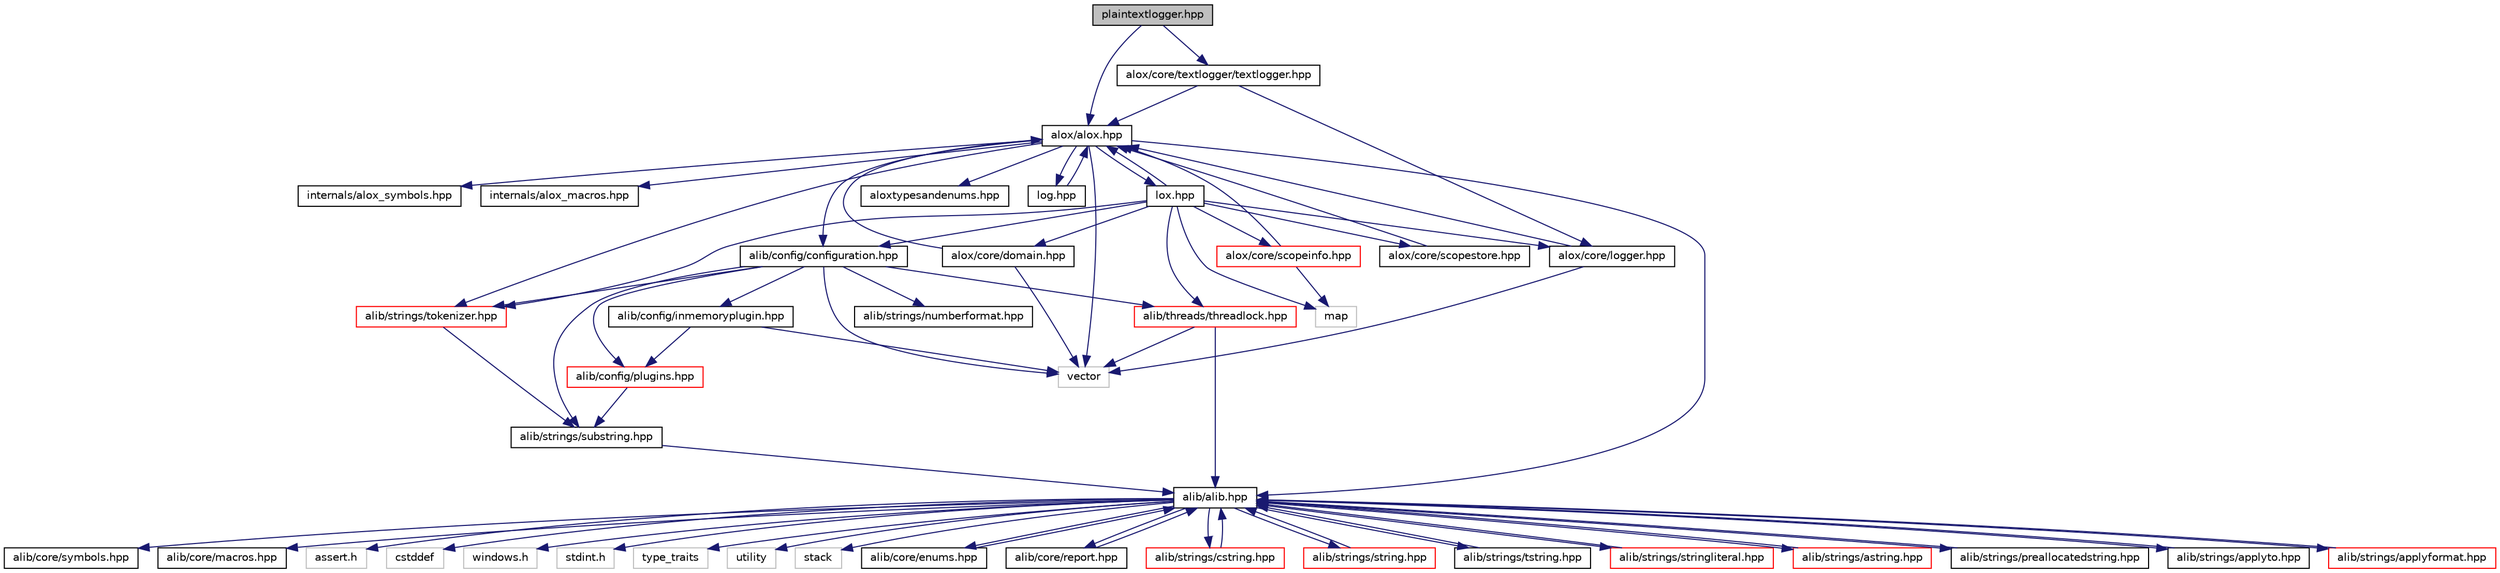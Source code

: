 digraph "plaintextlogger.hpp"
{
  edge [fontname="Helvetica",fontsize="10",labelfontname="Helvetica",labelfontsize="10"];
  node [fontname="Helvetica",fontsize="10",shape=record];
  Node1 [label="plaintextlogger.hpp",height=0.2,width=0.4,color="black", fillcolor="grey75", style="filled", fontcolor="black"];
  Node1 -> Node2 [color="midnightblue",fontsize="10",style="solid",fontname="Helvetica"];
  Node1 -> Node41 [color="midnightblue",fontsize="10",style="solid",fontname="Helvetica"];
  Node2 -> Node3 [color="midnightblue",fontsize="10",style="solid",fontname="Helvetica"];
  Node2 -> Node23 [color="midnightblue",fontsize="10",style="solid",fontname="Helvetica"];
  Node2 -> Node24 [color="midnightblue",fontsize="10",style="solid",fontname="Helvetica"];
  Node2 -> Node25 [color="midnightblue",fontsize="10",style="solid",fontname="Helvetica"];
  Node2 -> Node26 [color="midnightblue",fontsize="10",style="solid",fontname="Helvetica"];
  Node2 -> Node32 [color="midnightblue",fontsize="10",style="solid",fontname="Helvetica"];
  Node2 -> Node33 [color="midnightblue",fontsize="10",style="solid",fontname="Helvetica"];
  Node2 -> Node34 [color="midnightblue",fontsize="10",style="solid",fontname="Helvetica"];
  Node2 -> Node35 [color="midnightblue",fontsize="10",style="solid",fontname="Helvetica"];
  Node3 -> Node4 [color="midnightblue",fontsize="10",style="solid",fontname="Helvetica"];
  Node3 -> Node5 [color="midnightblue",fontsize="10",style="solid",fontname="Helvetica"];
  Node3 -> Node6 [color="midnightblue",fontsize="10",style="solid",fontname="Helvetica"];
  Node3 -> Node7 [color="midnightblue",fontsize="10",style="solid",fontname="Helvetica"];
  Node3 -> Node8 [color="midnightblue",fontsize="10",style="solid",fontname="Helvetica"];
  Node3 -> Node9 [color="midnightblue",fontsize="10",style="solid",fontname="Helvetica"];
  Node3 -> Node10 [color="midnightblue",fontsize="10",style="solid",fontname="Helvetica"];
  Node3 -> Node11 [color="midnightblue",fontsize="10",style="solid",fontname="Helvetica"];
  Node3 -> Node12 [color="midnightblue",fontsize="10",style="solid",fontname="Helvetica"];
  Node3 -> Node13 [color="midnightblue",fontsize="10",style="solid",fontname="Helvetica"];
  Node3 -> Node14 [color="midnightblue",fontsize="10",style="solid",fontname="Helvetica"];
  Node3 -> Node15 [color="midnightblue",fontsize="10",style="solid",fontname="Helvetica"];
  Node3 -> Node16 [color="midnightblue",fontsize="10",style="solid",fontname="Helvetica"];
  Node3 -> Node17 [color="midnightblue",fontsize="10",style="solid",fontname="Helvetica"];
  Node3 -> Node18 [color="midnightblue",fontsize="10",style="solid",fontname="Helvetica"];
  Node3 -> Node19 [color="midnightblue",fontsize="10",style="solid",fontname="Helvetica"];
  Node3 -> Node20 [color="midnightblue",fontsize="10",style="solid",fontname="Helvetica"];
  Node3 -> Node21 [color="midnightblue",fontsize="10",style="solid",fontname="Helvetica"];
  Node3 -> Node22 [color="midnightblue",fontsize="10",style="solid",fontname="Helvetica"];
  Node13 -> Node3 [color="midnightblue",fontsize="10",style="solid",fontname="Helvetica"];
  Node14 -> Node3 [color="midnightblue",fontsize="10",style="solid",fontname="Helvetica"];
  Node15 -> Node3 [color="midnightblue",fontsize="10",style="solid",fontname="Helvetica"];
  Node16 -> Node3 [color="midnightblue",fontsize="10",style="solid",fontname="Helvetica"];
  Node17 -> Node3 [color="midnightblue",fontsize="10",style="solid",fontname="Helvetica"];
  Node18 -> Node3 [color="midnightblue",fontsize="10",style="solid",fontname="Helvetica"];
  Node19 -> Node3 [color="midnightblue",fontsize="10",style="solid",fontname="Helvetica"];
  Node20 -> Node3 [color="midnightblue",fontsize="10",style="solid",fontname="Helvetica"];
  Node21 -> Node3 [color="midnightblue",fontsize="10",style="solid",fontname="Helvetica"];
  Node22 -> Node3 [color="midnightblue",fontsize="10",style="solid",fontname="Helvetica"];
  Node26 -> Node25 [color="midnightblue",fontsize="10",style="solid",fontname="Helvetica"];
  Node26 -> Node27 [color="midnightblue",fontsize="10",style="solid",fontname="Helvetica"];
  Node26 -> Node28 [color="midnightblue",fontsize="10",style="solid",fontname="Helvetica"];
  Node26 -> Node29 [color="midnightblue",fontsize="10",style="solid",fontname="Helvetica"];
  Node26 -> Node30 [color="midnightblue",fontsize="10",style="solid",fontname="Helvetica"];
  Node26 -> Node31 [color="midnightblue",fontsize="10",style="solid",fontname="Helvetica"];
  Node26 -> Node32 [color="midnightblue",fontsize="10",style="solid",fontname="Helvetica"];
  Node27 -> Node3 [color="midnightblue",fontsize="10",style="solid",fontname="Helvetica"];
  Node27 -> Node25 [color="midnightblue",fontsize="10",style="solid",fontname="Helvetica"];
  Node28 -> Node3 [color="midnightblue",fontsize="10",style="solid",fontname="Helvetica"];
  Node30 -> Node28 [color="midnightblue",fontsize="10",style="solid",fontname="Helvetica"];
  Node31 -> Node25 [color="midnightblue",fontsize="10",style="solid",fontname="Helvetica"];
  Node31 -> Node30 [color="midnightblue",fontsize="10",style="solid",fontname="Helvetica"];
  Node32 -> Node28 [color="midnightblue",fontsize="10",style="solid",fontname="Helvetica"];
  Node34 -> Node2 [color="midnightblue",fontsize="10",style="solid",fontname="Helvetica"];
  Node35 -> Node2 [color="midnightblue",fontsize="10",style="solid",fontname="Helvetica"];
  Node35 -> Node26 [color="midnightblue",fontsize="10",style="solid",fontname="Helvetica"];
  Node35 -> Node27 [color="midnightblue",fontsize="10",style="solid",fontname="Helvetica"];
  Node35 -> Node32 [color="midnightblue",fontsize="10",style="solid",fontname="Helvetica"];
  Node35 -> Node36 [color="midnightblue",fontsize="10",style="solid",fontname="Helvetica"];
  Node35 -> Node37 [color="midnightblue",fontsize="10",style="solid",fontname="Helvetica"];
  Node35 -> Node38 [color="midnightblue",fontsize="10",style="solid",fontname="Helvetica"];
  Node35 -> Node39 [color="midnightblue",fontsize="10",style="solid",fontname="Helvetica"];
  Node35 -> Node40 [color="midnightblue",fontsize="10",style="solid",fontname="Helvetica"];
  Node36 -> Node2 [color="midnightblue",fontsize="10",style="solid",fontname="Helvetica"];
  Node36 -> Node37 [color="midnightblue",fontsize="10",style="solid",fontname="Helvetica"];
  Node38 -> Node2 [color="midnightblue",fontsize="10",style="solid",fontname="Helvetica"];
  Node38 -> Node25 [color="midnightblue",fontsize="10",style="solid",fontname="Helvetica"];
  Node39 -> Node2 [color="midnightblue",fontsize="10",style="solid",fontname="Helvetica"];
  Node39 -> Node25 [color="midnightblue",fontsize="10",style="solid",fontname="Helvetica"];
  Node40 -> Node2 [color="midnightblue",fontsize="10",style="solid",fontname="Helvetica"];
  Node41 -> Node2 [color="midnightblue",fontsize="10",style="solid",fontname="Helvetica"];
  Node41 -> Node38 [color="midnightblue",fontsize="10",style="solid",fontname="Helvetica"];
  Node2 [label="alox/alox.hpp",height=0.2,width=0.4,color="black", fillcolor="white", style="filled",URL="$alox_8hpp.html"];
  Node3 [label="alib/alib.hpp",height=0.2,width=0.4,color="black", fillcolor="white", style="filled",URL="$alib_8hpp.html"];
  Node4 [label="alib/core/symbols.hpp",height=0.2,width=0.4,color="black", fillcolor="white", style="filled",URL="$symbols_8hpp.html"];
  Node5 [label="alib/core/macros.hpp",height=0.2,width=0.4,color="black", fillcolor="white", style="filled",URL="$macros_8hpp.html"];
  Node6 [label="assert.h",height=0.2,width=0.4,color="grey75", fillcolor="white", style="filled"];
  Node7 [label="cstddef",height=0.2,width=0.4,color="grey75", fillcolor="white", style="filled"];
  Node8 [label="windows.h",height=0.2,width=0.4,color="grey75", fillcolor="white", style="filled"];
  Node9 [label="stdint.h",height=0.2,width=0.4,color="grey75", fillcolor="white", style="filled"];
  Node10 [label="type_traits",height=0.2,width=0.4,color="grey75", fillcolor="white", style="filled"];
  Node11 [label="utility",height=0.2,width=0.4,color="grey75", fillcolor="white", style="filled"];
  Node12 [label="stack",height=0.2,width=0.4,color="grey75", fillcolor="white", style="filled"];
  Node13 [label="alib/core/enums.hpp",height=0.2,width=0.4,color="black", fillcolor="white", style="filled",URL="$enums_8hpp.html"];
  Node14 [label="alib/core/report.hpp",height=0.2,width=0.4,color="black", fillcolor="white", style="filled",URL="$report_8hpp.html"];
  Node15 [label="alib/strings/cstring.hpp",height=0.2,width=0.4,color="red", fillcolor="white", style="filled",URL="$cstring_8hpp.html"];
  Node16 [label="alib/strings/string.hpp",height=0.2,width=0.4,color="red", fillcolor="white", style="filled",URL="$string_8hpp.html"];
  Node17 [label="alib/strings/tstring.hpp",height=0.2,width=0.4,color="black", fillcolor="white", style="filled",URL="$tstring_8hpp.html"];
  Node18 [label="alib/strings/stringliteral.hpp",height=0.2,width=0.4,color="red", fillcolor="white", style="filled",URL="$stringliteral_8hpp.html"];
  Node19 [label="alib/strings/astring.hpp",height=0.2,width=0.4,color="red", fillcolor="white", style="filled",URL="$astring_8hpp.html"];
  Node20 [label="alib/strings/preallocatedstring.hpp",height=0.2,width=0.4,color="black", fillcolor="white", style="filled",URL="$preallocatedstring_8hpp.html"];
  Node21 [label="alib/strings/applyto.hpp",height=0.2,width=0.4,color="black", fillcolor="white", style="filled",URL="$applyto_8hpp.html"];
  Node22 [label="alib/strings/applyformat.hpp",height=0.2,width=0.4,color="red", fillcolor="white", style="filled",URL="$applyformat_8hpp.html"];
  Node23 [label="internals/alox_symbols.hpp",height=0.2,width=0.4,color="black", fillcolor="white", style="filled",URL="$alox__symbols_8hpp.html"];
  Node24 [label="internals/alox_macros.hpp",height=0.2,width=0.4,color="black", fillcolor="white", style="filled",URL="$alox__macros_8hpp.html"];
  Node25 [label="vector",height=0.2,width=0.4,color="grey75", fillcolor="white", style="filled"];
  Node26 [label="alib/config/configuration.hpp",height=0.2,width=0.4,color="black", fillcolor="white", style="filled",URL="$configuration_8hpp.html"];
  Node27 [label="alib/threads/threadlock.hpp",height=0.2,width=0.4,color="red", fillcolor="white", style="filled",URL="$threadlock_8hpp.html"];
  Node28 [label="alib/strings/substring.hpp",height=0.2,width=0.4,color="black", fillcolor="white", style="filled",URL="$substring_8hpp.html"];
  Node29 [label="alib/strings/numberformat.hpp",height=0.2,width=0.4,color="black", fillcolor="white", style="filled",URL="$numberformat_8hpp.html"];
  Node30 [label="alib/config/plugins.hpp",height=0.2,width=0.4,color="red", fillcolor="white", style="filled",URL="$plugins_8hpp.html"];
  Node31 [label="alib/config/inmemoryplugin.hpp",height=0.2,width=0.4,color="black", fillcolor="white", style="filled",URL="$inmemoryplugin_8hpp.html"];
  Node32 [label="alib/strings/tokenizer.hpp",height=0.2,width=0.4,color="red", fillcolor="white", style="filled",URL="$tokenizer_8hpp.html"];
  Node33 [label="aloxtypesandenums.hpp",height=0.2,width=0.4,color="black", fillcolor="white", style="filled",URL="$aloxtypesandenums_8hpp.html"];
  Node34 [label="log.hpp",height=0.2,width=0.4,color="black", fillcolor="white", style="filled",URL="$log_8hpp.html"];
  Node35 [label="lox.hpp",height=0.2,width=0.4,color="black", fillcolor="white", style="filled",URL="$lox_8hpp.html"];
  Node36 [label="alox/core/scopeinfo.hpp",height=0.2,width=0.4,color="red", fillcolor="white", style="filled",URL="$scopeinfo_8hpp.html"];
  Node37 [label="map",height=0.2,width=0.4,color="grey75", fillcolor="white", style="filled"];
  Node38 [label="alox/core/logger.hpp",height=0.2,width=0.4,color="black", fillcolor="white", style="filled",URL="$logger_8hpp.html"];
  Node39 [label="alox/core/domain.hpp",height=0.2,width=0.4,color="black", fillcolor="white", style="filled",URL="$domain_8hpp.html"];
  Node40 [label="alox/core/scopestore.hpp",height=0.2,width=0.4,color="black", fillcolor="white", style="filled",URL="$scopestore_8hpp.html"];
  Node41 [label="alox/core/textlogger/textlogger.hpp",height=0.2,width=0.4,color="black", fillcolor="white", style="filled",URL="$textlogger_8hpp.html"];
}

